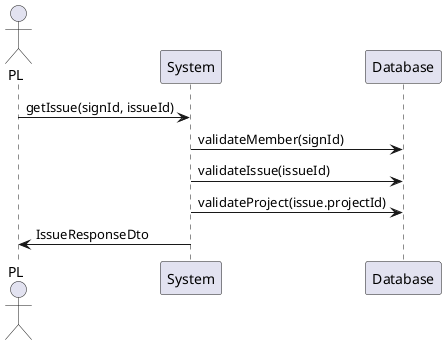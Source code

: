 @startuml
actor PL
participant System
participant DBMS as "Database"

PL -> System: getIssue(signId, issueId)
System -> DBMS: validateMember(signId)
System -> DBMS: validateIssue(issueId)
System -> DBMS: validateProject(issue.projectId)
System -> PL: IssueResponseDto
@enduml

